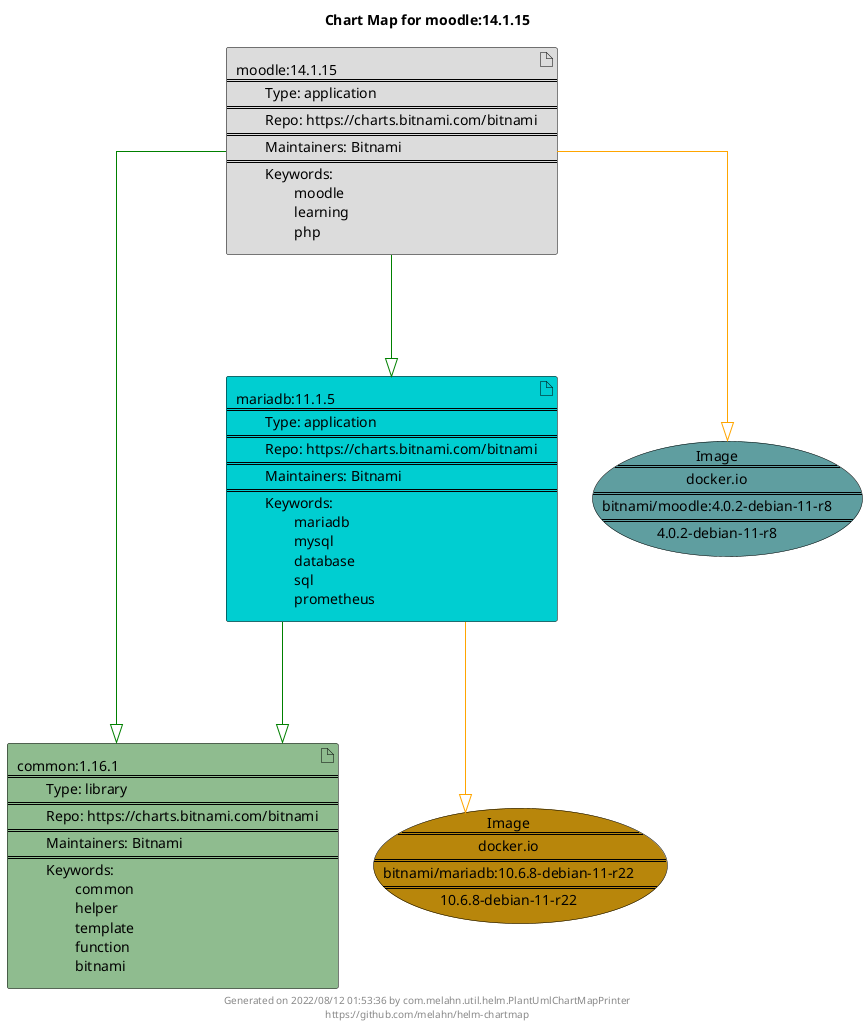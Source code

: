 @startuml
skinparam linetype ortho
skinparam backgroundColor white
skinparam usecaseBorderColor black
skinparam usecaseArrowColor LightSlateGray
skinparam artifactBorderColor black
skinparam artifactArrowColor LightSlateGray

title Chart Map for moodle:14.1.15

'There are 3 referenced Helm Charts
artifact "common:1.16.1\n====\n\tType: library\n====\n\tRepo: https://charts.bitnami.com/bitnami\n====\n\tMaintainers: Bitnami\n====\n\tKeywords: \n\t\tcommon\n\t\thelper\n\t\ttemplate\n\t\tfunction\n\t\tbitnami" as common_1_16_1 #DarkSeaGreen
artifact "mariadb:11.1.5\n====\n\tType: application\n====\n\tRepo: https://charts.bitnami.com/bitnami\n====\n\tMaintainers: Bitnami\n====\n\tKeywords: \n\t\tmariadb\n\t\tmysql\n\t\tdatabase\n\t\tsql\n\t\tprometheus" as mariadb_11_1_5 #DarkTurquoise
artifact "moodle:14.1.15\n====\n\tType: application\n====\n\tRepo: https://charts.bitnami.com/bitnami\n====\n\tMaintainers: Bitnami\n====\n\tKeywords: \n\t\tmoodle\n\t\tlearning\n\t\tphp" as moodle_14_1_15 #Gainsboro

'There are 2 referenced Docker Images
usecase "Image\n====\ndocker.io\n====\nbitnami/mariadb:10.6.8-debian-11-r22\n====\n10.6.8-debian-11-r22" as docker_io_bitnami_mariadb_10_6_8_debian_11_r22 #DarkGoldenRod
usecase "Image\n====\ndocker.io\n====\nbitnami/moodle:4.0.2-debian-11-r8\n====\n4.0.2-debian-11-r8" as docker_io_bitnami_moodle_4_0_2_debian_11_r8 #CadetBlue

'Chart Dependencies
moodle_14_1_15--[#green]-|>common_1_16_1
moodle_14_1_15--[#green]-|>mariadb_11_1_5
mariadb_11_1_5--[#green]-|>common_1_16_1
mariadb_11_1_5--[#orange]-|>docker_io_bitnami_mariadb_10_6_8_debian_11_r22
moodle_14_1_15--[#orange]-|>docker_io_bitnami_moodle_4_0_2_debian_11_r8

center footer Generated on 2022/08/12 01:53:36 by com.melahn.util.helm.PlantUmlChartMapPrinter\nhttps://github.com/melahn/helm-chartmap
@enduml

